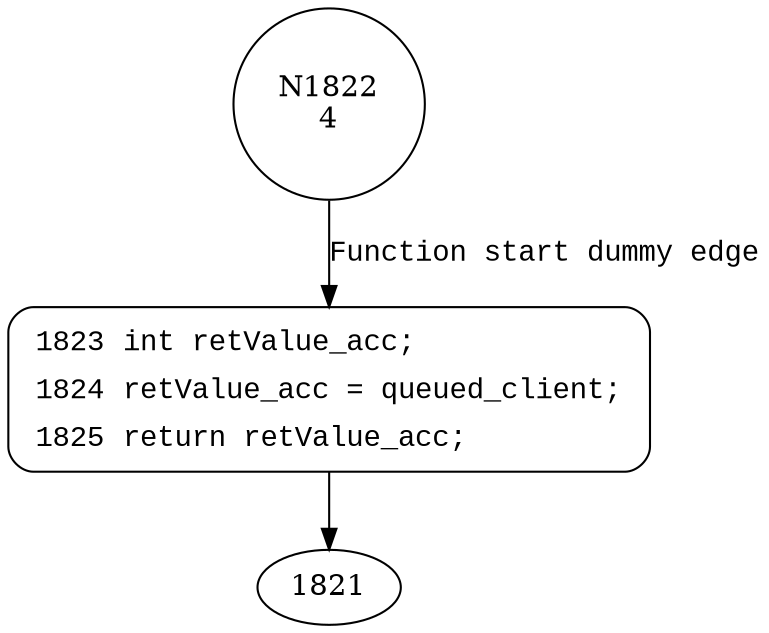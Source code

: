 digraph get_queued_client {
1822 [shape="circle" label="N1822\n4"]
1823 [shape="circle" label="N1823\n3"]
1823 [style="filled,bold" penwidth="1" fillcolor="white" fontname="Courier New" shape="Mrecord" label=<<table border="0" cellborder="0" cellpadding="3" bgcolor="white"><tr><td align="right">1823</td><td align="left">int retValue_acc;</td></tr><tr><td align="right">1824</td><td align="left">retValue_acc = queued_client;</td></tr><tr><td align="right">1825</td><td align="left">return retValue_acc;</td></tr></table>>]
1823 -> 1821[label=""]
1822 -> 1823 [label="Function start dummy edge" fontname="Courier New"]
}